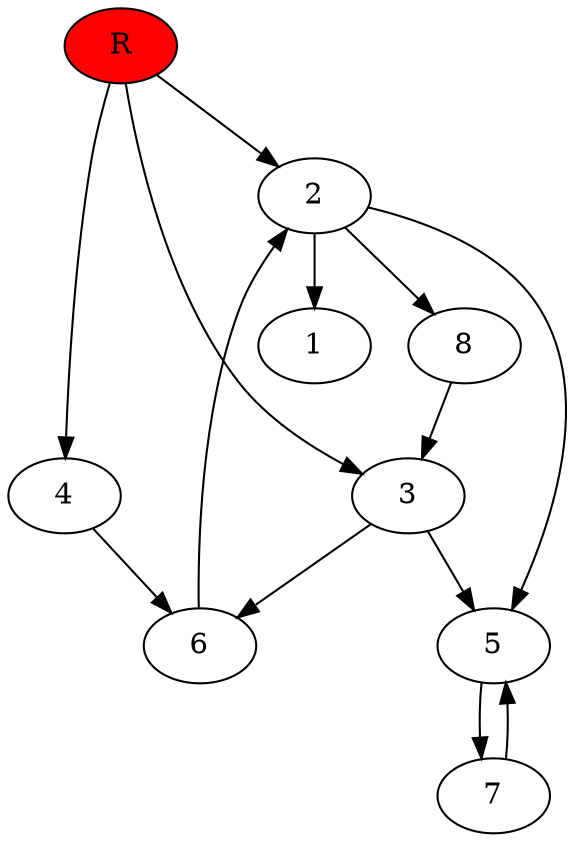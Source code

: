 digraph prb17035 {
	1
	2
	3
	4
	5
	6
	7
	8
	R [fillcolor="#ff0000" style=filled]
	2 -> 1
	2 -> 5
	2 -> 8
	3 -> 5
	3 -> 6
	4 -> 6
	5 -> 7
	6 -> 2
	7 -> 5
	8 -> 3
	R -> 2
	R -> 3
	R -> 4
}
